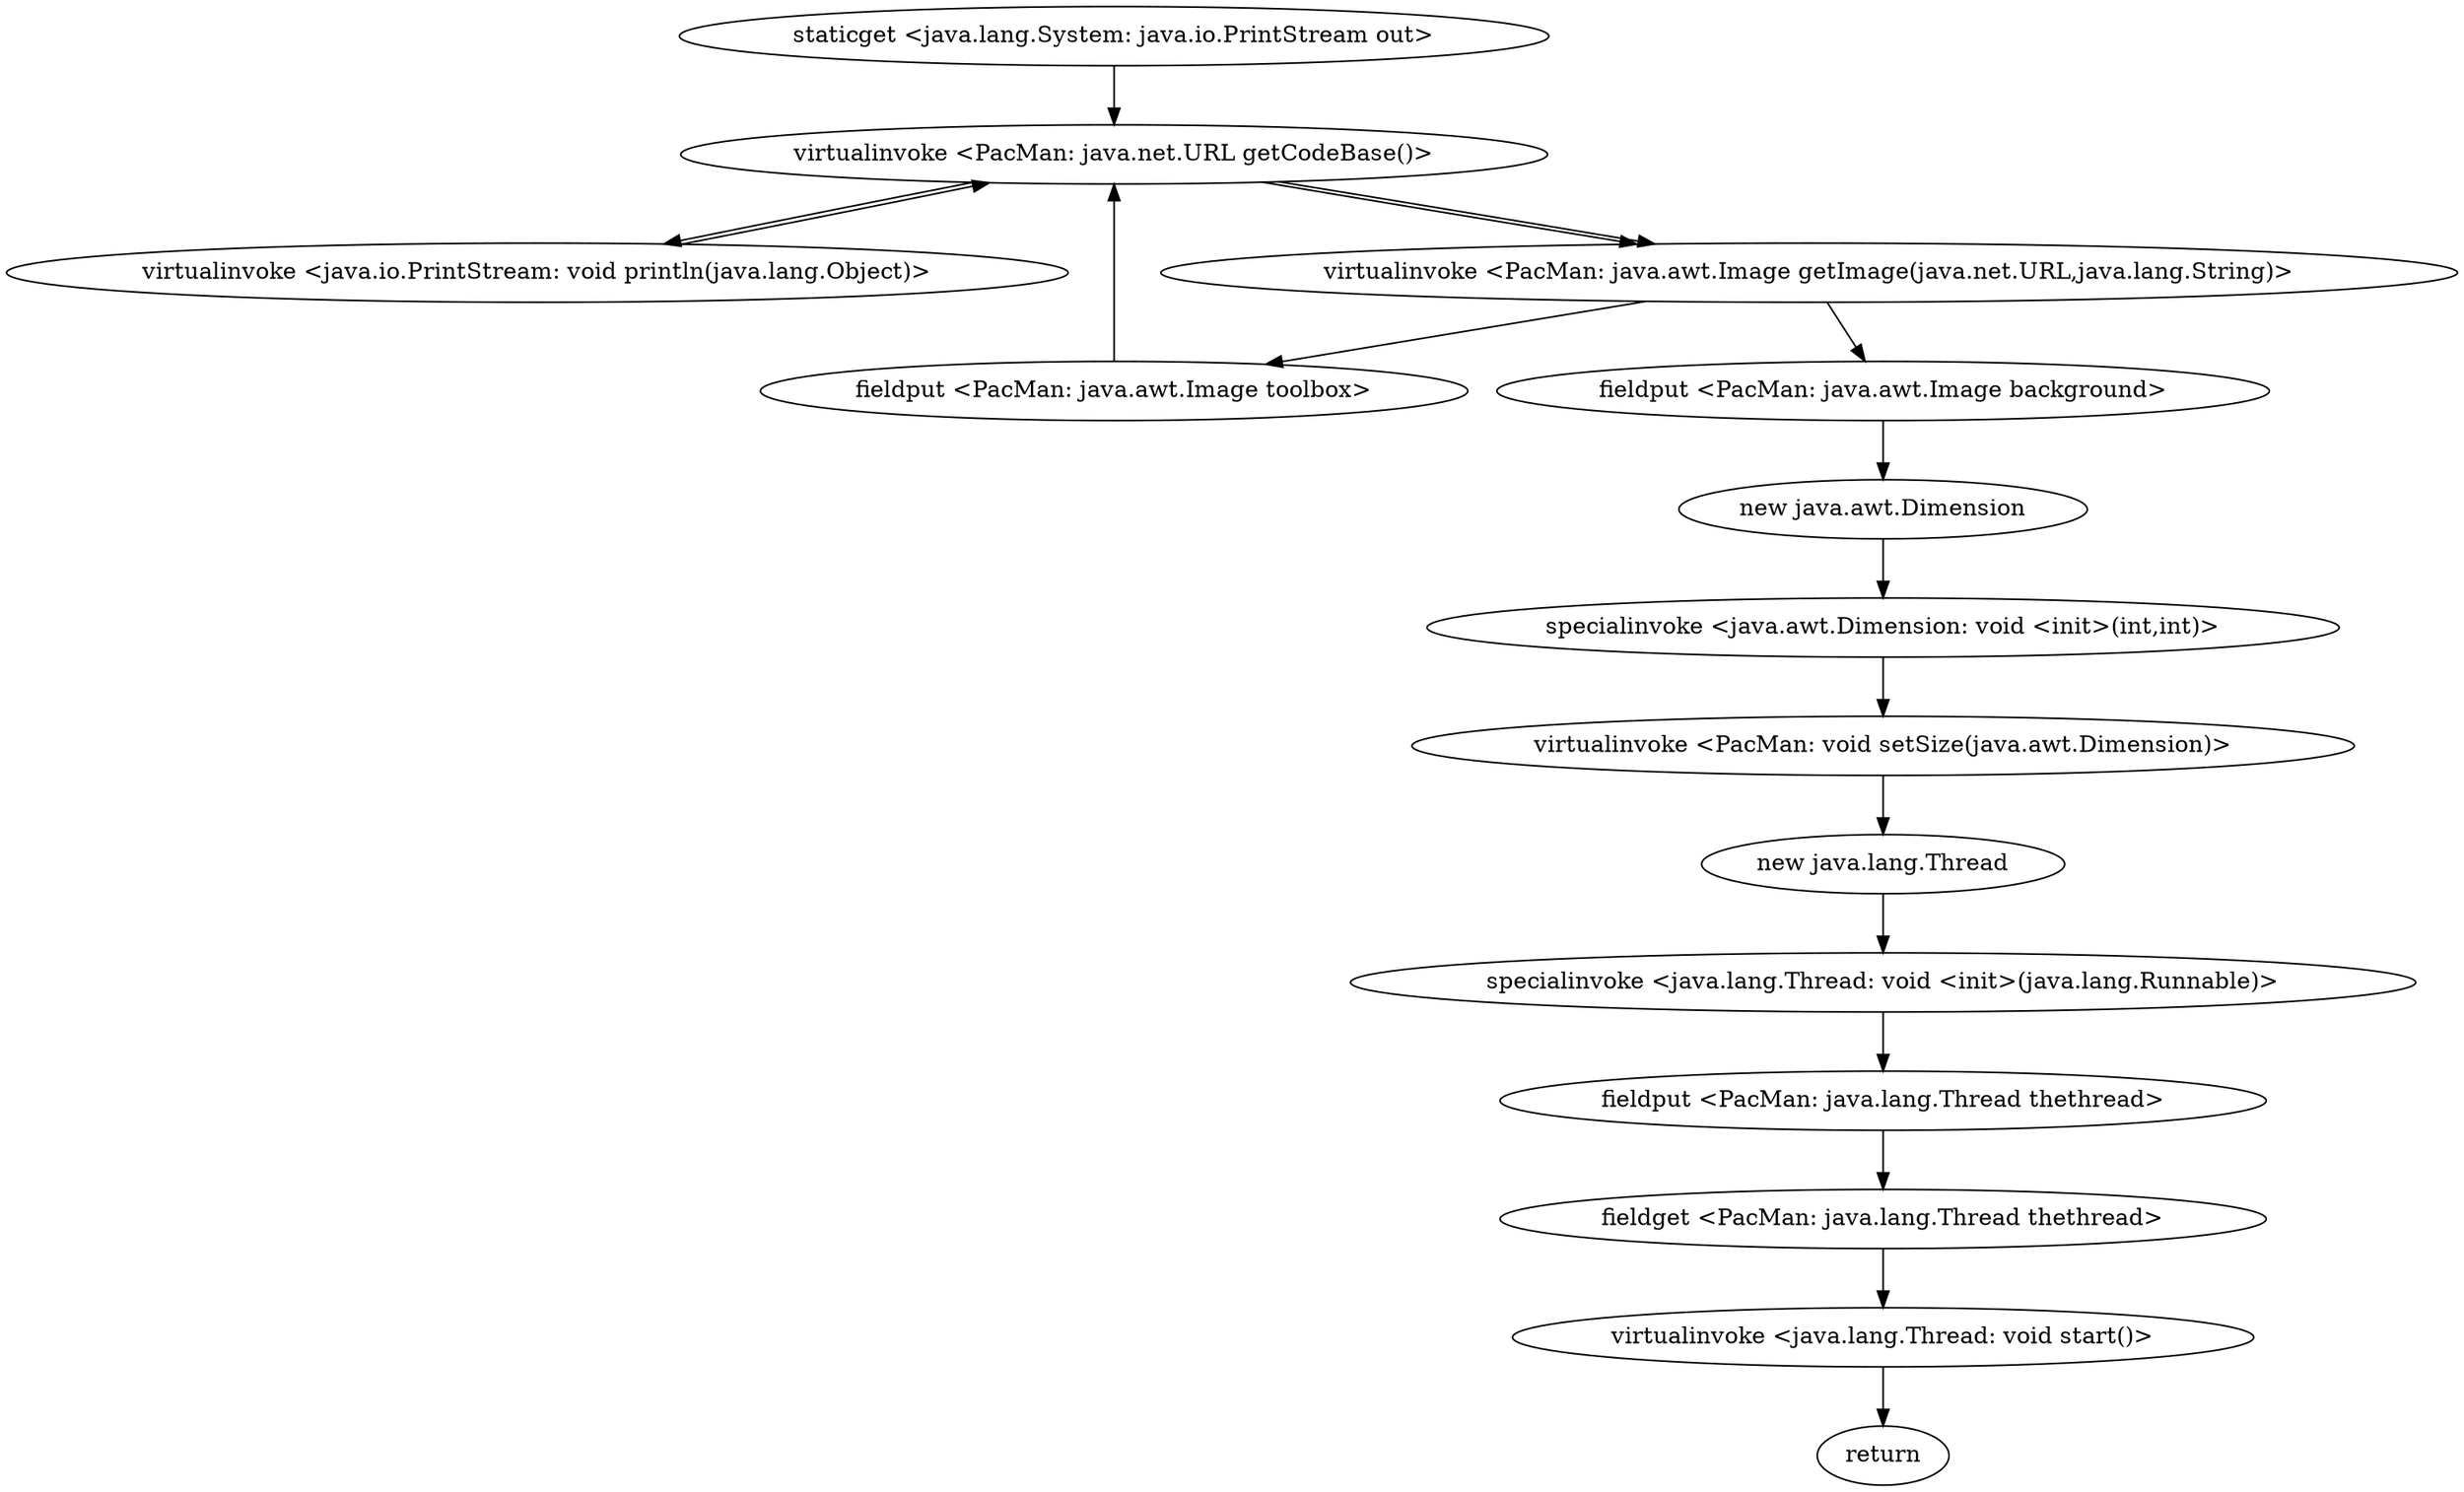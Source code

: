 digraph "" {
"staticget <java.lang.System: java.io.PrintStream out>";
 "staticget <java.lang.System: java.io.PrintStream out>"->"virtualinvoke <PacMan: java.net.URL getCodeBase()>";
 "virtualinvoke <PacMan: java.net.URL getCodeBase()>"->"virtualinvoke <java.io.PrintStream: void println(java.lang.Object)>";
 "virtualinvoke <java.io.PrintStream: void println(java.lang.Object)>"->"virtualinvoke <PacMan: java.net.URL getCodeBase()>";
 "virtualinvoke <PacMan: java.net.URL getCodeBase()>"->"virtualinvoke <PacMan: java.awt.Image getImage(java.net.URL,java.lang.String)>";
 "virtualinvoke <PacMan: java.awt.Image getImage(java.net.URL,java.lang.String)>"->"fieldput <PacMan: java.awt.Image toolbox>";
 "fieldput <PacMan: java.awt.Image toolbox>"->"virtualinvoke <PacMan: java.net.URL getCodeBase()>";
 "virtualinvoke <PacMan: java.net.URL getCodeBase()>"->"virtualinvoke <PacMan: java.awt.Image getImage(java.net.URL,java.lang.String)>";
 "virtualinvoke <PacMan: java.awt.Image getImage(java.net.URL,java.lang.String)>"->"fieldput <PacMan: java.awt.Image background>";
 "fieldput <PacMan: java.awt.Image background>"->"new java.awt.Dimension";
 "new java.awt.Dimension"->"specialinvoke <java.awt.Dimension: void <init>(int,int)>";
 "specialinvoke <java.awt.Dimension: void <init>(int,int)>"->"virtualinvoke <PacMan: void setSize(java.awt.Dimension)>";
 "virtualinvoke <PacMan: void setSize(java.awt.Dimension)>"->"new java.lang.Thread";
 "new java.lang.Thread"->"specialinvoke <java.lang.Thread: void <init>(java.lang.Runnable)>";
 "specialinvoke <java.lang.Thread: void <init>(java.lang.Runnable)>"->"fieldput <PacMan: java.lang.Thread thethread>";
 "fieldput <PacMan: java.lang.Thread thethread>"->"fieldget <PacMan: java.lang.Thread thethread>";
 "fieldget <PacMan: java.lang.Thread thethread>"->"virtualinvoke <java.lang.Thread: void start()>";
 "virtualinvoke <java.lang.Thread: void start()>"->"return";
}
